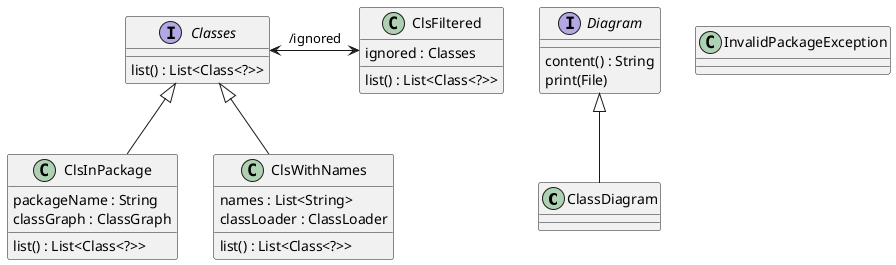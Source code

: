 @startuml

class "ClassDiagram"

interface "Classes" {
  list() : List<Class<?>>
}

class "ClsFiltered" {
  ignored : Classes
  list() : List<Class<?>>
}

class "ClsInPackage" {
  packageName : String
  classGraph : ClassGraph
  list() : List<Class<?>>
}

class "ClsWithNames" {
  names : List<String>
  classLoader : ClassLoader
  list() : List<Class<?>>
}

interface "Diagram" {
  content() : String
  print(File)
}

class "InvalidPackageException"

"Classes" <-> "ClsFiltered" : /ignored
"Classes" <|-- "ClsInPackage"
"Classes" <|-- "ClsWithNames"
"Diagram" <|-- "ClassDiagram"

@enduml